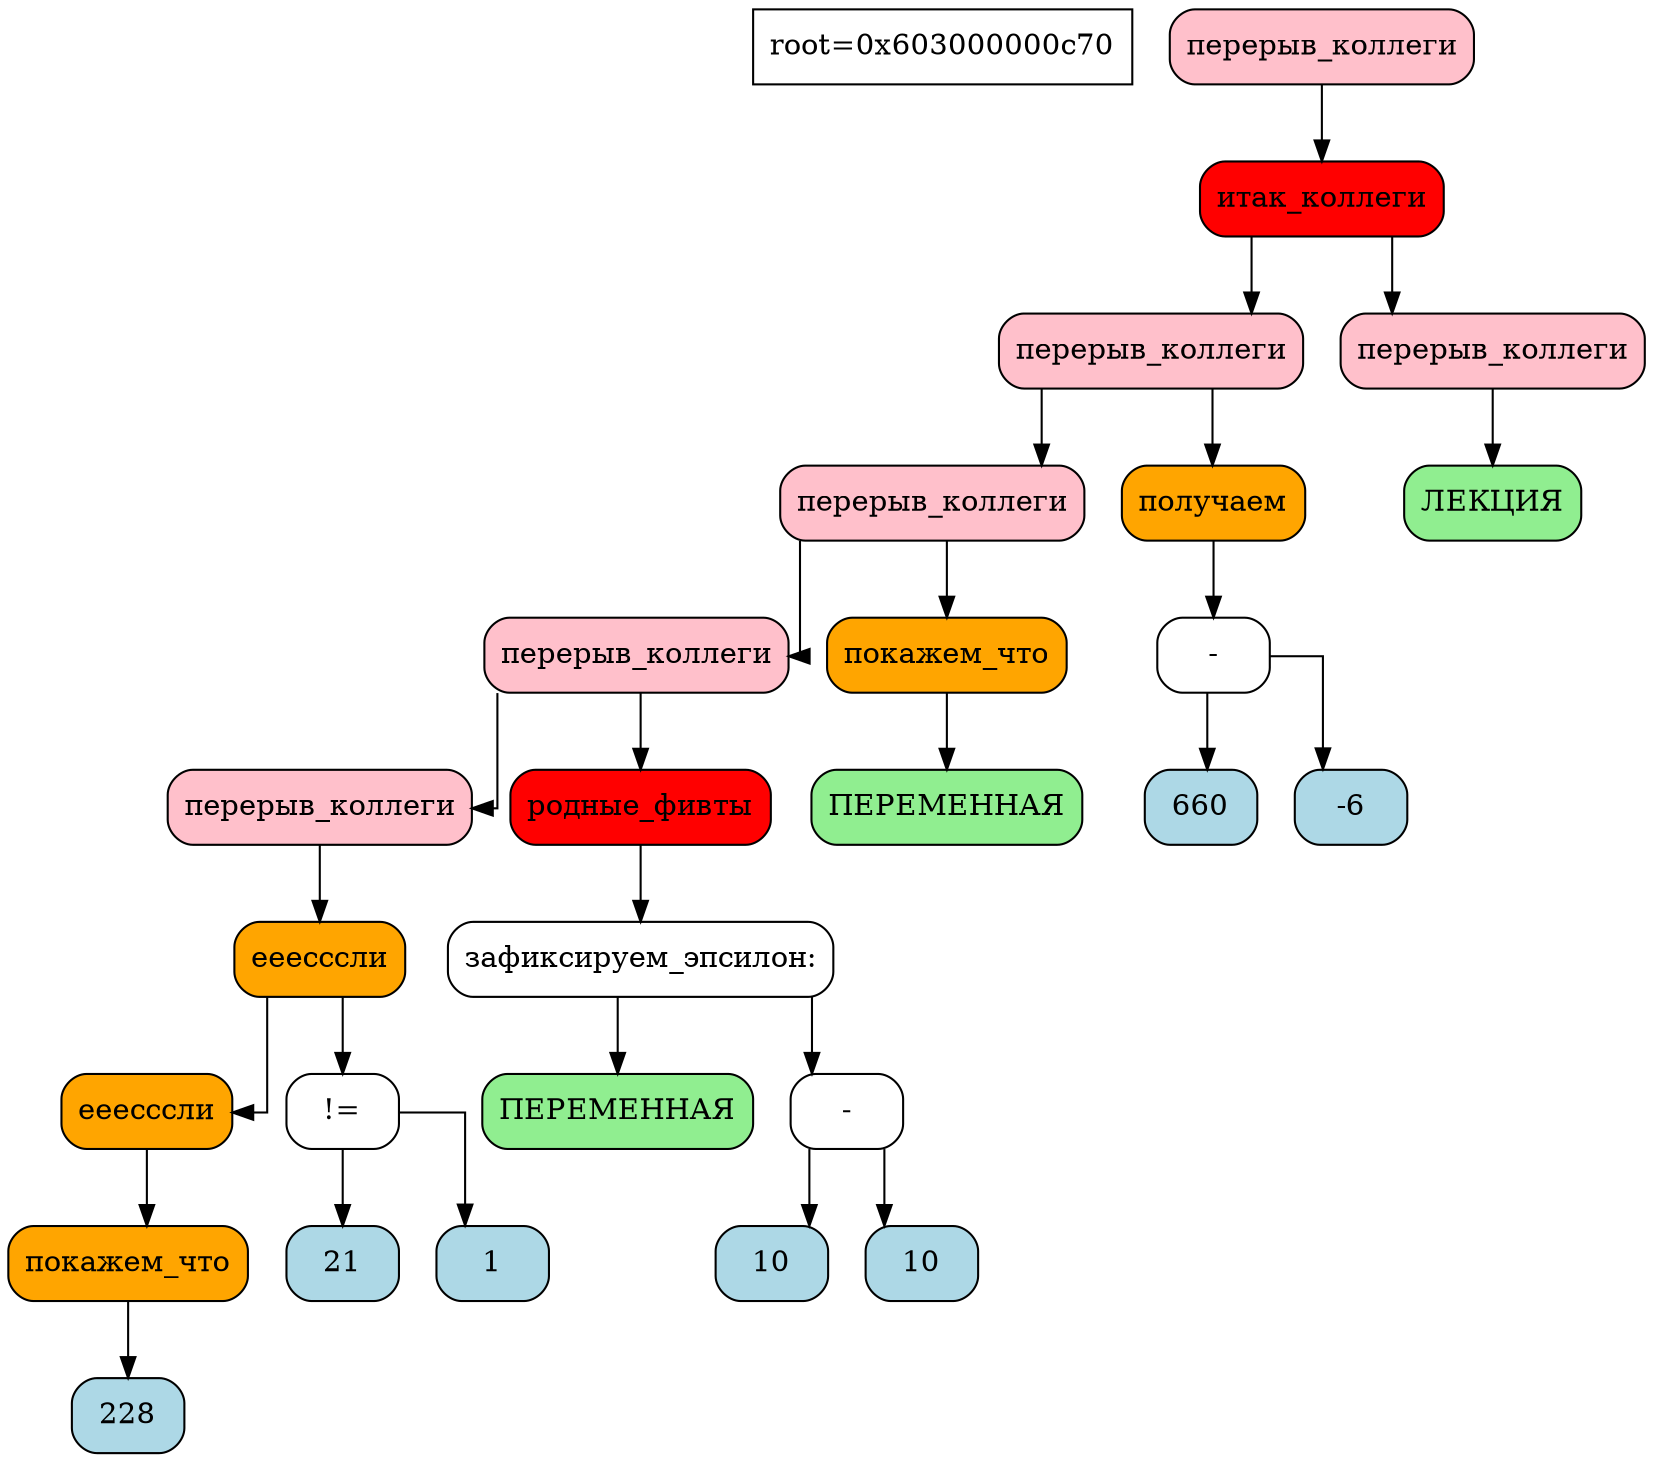 digraph tree{
    node[shape=record,fontsize=14];
    splines=ortho
    info[label="root=0x603000000c70"]

  	node0x603000000c70[shape=Mrecord,style="rounded,filled",fillcolor="pink",label="перерыв_коллеги"]
	node0x603000000c70[shape=Mrecord,style="rounded,filled",fillcolor="pink",label="перерыв_коллеги"]
	node0x603000000c70->node0x603000000c40
	node0x603000000c40[shape=Mrecord,style="rounded,filled",fillcolor="red",label="итак_коллеги"]
	node0x603000000c40->node0x603000000be0
	node0x603000000be0[shape=Mrecord,style="rounded,filled",fillcolor="pink",label="перерыв_коллеги"]
	node0x603000000be0->node0x603000000af0
	node0x603000000af0[shape=Mrecord,style="rounded,filled",fillcolor="pink",label="перерыв_коллеги"]
	node0x603000000af0->node0x603000000a30
	node0x603000000a30[shape=Mrecord,style="rounded,filled",fillcolor="pink",label="перерыв_коллеги"]
	node0x603000000a30->node0x6030000008e0
	node0x6030000008e0[shape=Mrecord,style="rounded,filled",fillcolor="pink",label="перерыв_коллеги"]
	node0x6030000008e0[shape=Mrecord,style="rounded,filled",fillcolor="pink",label="перерыв_коллеги"]
	node0x6030000008e0->node0x6030000008b0
	node0x6030000008b0[shape=Mrecord,style="rounded,filled",fillcolor="orange",label="ееесссли"]
	node0x6030000008b0->node0x603000000880
	node0x603000000880[shape=Mrecord,style="rounded,filled",fillcolor="orange",label="ееесссли"]
	node0x603000000880->node0x603000000850
	node0x603000000850[shape=Mrecord,style="rounded,filled",fillcolor="orange",label="покажем_что"]
	node0x603000000850->node0x603000000820
	node0x603000000820[shape=Mrecord,style="rounded,filled",fillcolor="lightblue",label="228"]
	node0x603000000820[shape=Mrecord,style="rounded,filled",fillcolor="lightblue",label="228"]
	node0x603000000850[shape=Mrecord,style="rounded,filled",fillcolor="orange",label="покажем_что"]
	node0x603000000880[shape=Mrecord,style="rounded,filled",fillcolor="orange",label="ееесссли"]
	node0x6030000008b0[shape=Mrecord,style="rounded,filled",fillcolor="orange",label="ееесссли"]
	node0x6030000008b0->node0x6030000007f0
	node0x6030000007f0[shape=Mrecord,style="rounded,filled",fillcolor="white",label="!="]
	node0x6030000007f0->node0x603000000790
	node0x603000000790[shape=Mrecord,style="rounded,filled",fillcolor="lightblue",label="21"]
	node0x603000000790[shape=Mrecord,style="rounded,filled",fillcolor="lightblue",label="21"]
	node0x6030000007f0[shape=Mrecord,style="rounded,filled",fillcolor="white",label="!="]
	node0x6030000007f0->node0x6030000007c0
	node0x6030000007c0[shape=Mrecord,style="rounded,filled",fillcolor="lightblue",label="1"]
	node0x6030000007c0[shape=Mrecord,style="rounded,filled",fillcolor="lightblue",label="1"]
	node0x603000000a30[shape=Mrecord,style="rounded,filled",fillcolor="pink",label="перерыв_коллеги"]
	node0x603000000a30->node0x603000000a00
	node0x603000000a00[shape=Mrecord,style="rounded,filled",fillcolor="red",label="родные_фивты"]
	node0x603000000a00->node0x6030000009d0
	node0x6030000009d0[shape=Mrecord,style="rounded,filled",fillcolor="white",label="зафиксируем_эпсилон:"]
	node0x6030000009d0->node0x603000000910
	node0x603000000910[shape=Mrecord,style="rounded,filled",fillcolor="lightgreen",label="ПЕРЕМЕННАЯ"]
	node0x603000000910[shape=Mrecord,style="rounded,filled",fillcolor="lightgreen",label="ПЕРЕМЕННАЯ"]
	node0x6030000009d0[shape=Mrecord,style="rounded,filled",fillcolor="white",label="зафиксируем_эпсилон:"]
	node0x6030000009d0->node0x6030000009a0
	node0x6030000009a0[shape=Mrecord,style="rounded,filled",fillcolor="white",label="-"]
	node0x6030000009a0->node0x603000000940
	node0x603000000940[shape=Mrecord,style="rounded,filled",fillcolor="lightblue",label="10"]
	node0x603000000940[shape=Mrecord,style="rounded,filled",fillcolor="lightblue",label="10"]
	node0x6030000009a0[shape=Mrecord,style="rounded,filled",fillcolor="white",label="-"]
	node0x6030000009a0->node0x603000000970
	node0x603000000970[shape=Mrecord,style="rounded,filled",fillcolor="lightblue",label="10"]
	node0x603000000970[shape=Mrecord,style="rounded,filled",fillcolor="lightblue",label="10"]
	node0x603000000a00[shape=Mrecord,style="rounded,filled",fillcolor="red",label="родные_фивты"]
	node0x603000000af0[shape=Mrecord,style="rounded,filled",fillcolor="pink",label="перерыв_коллеги"]
	node0x603000000af0->node0x603000000ac0
	node0x603000000ac0[shape=Mrecord,style="rounded,filled",fillcolor="orange",label="покажем_что"]
	node0x603000000ac0->node0x603000000a90
	node0x603000000a90[shape=Mrecord,style="rounded,filled",fillcolor="lightgreen",label="ПЕРЕМЕННАЯ"]
	node0x603000000a90[shape=Mrecord,style="rounded,filled",fillcolor="lightgreen",label="ПЕРЕМЕННАЯ"]
	node0x603000000ac0[shape=Mrecord,style="rounded,filled",fillcolor="orange",label="покажем_что"]
	node0x603000000be0[shape=Mrecord,style="rounded,filled",fillcolor="pink",label="перерыв_коллеги"]
	node0x603000000be0->node0x603000000bb0
	node0x603000000bb0[shape=Mrecord,style="rounded,filled",fillcolor="orange",label="получаем"]
	node0x603000000bb0->node0x603000000b80
	node0x603000000b80[shape=Mrecord,style="rounded,filled",fillcolor="white",label="-"]
	node0x603000000b80->node0x603000000b20
	node0x603000000b20[shape=Mrecord,style="rounded,filled",fillcolor="lightblue",label="660"]
	node0x603000000b20[shape=Mrecord,style="rounded,filled",fillcolor="lightblue",label="660"]
	node0x603000000b80[shape=Mrecord,style="rounded,filled",fillcolor="white",label="-"]
	node0x603000000b80->node0x603000000b50
	node0x603000000b50[shape=Mrecord,style="rounded,filled",fillcolor="lightblue",label="-6"]
	node0x603000000b50[shape=Mrecord,style="rounded,filled",fillcolor="lightblue",label="-6"]
	node0x603000000bb0[shape=Mrecord,style="rounded,filled",fillcolor="orange",label="получаем"]
	node0x603000000c40[shape=Mrecord,style="rounded,filled",fillcolor="red",label="итак_коллеги"]
	node0x603000000c40->node0x603000000c10
	node0x603000000c10[shape=Mrecord,style="rounded,filled",fillcolor="pink",label="перерыв_коллеги"]
	node0x603000000c10[shape=Mrecord,style="rounded,filled",fillcolor="pink",label="перерыв_коллеги"]
	node0x603000000c10->node0x603000000760
	node0x603000000760[shape=Mrecord,style="rounded,filled",fillcolor="lightgreen",label="ЛЕКЦИЯ"]
	node0x603000000760[shape=Mrecord,style="rounded,filled",fillcolor="lightgreen",label="ЛЕКЦИЯ"]

}